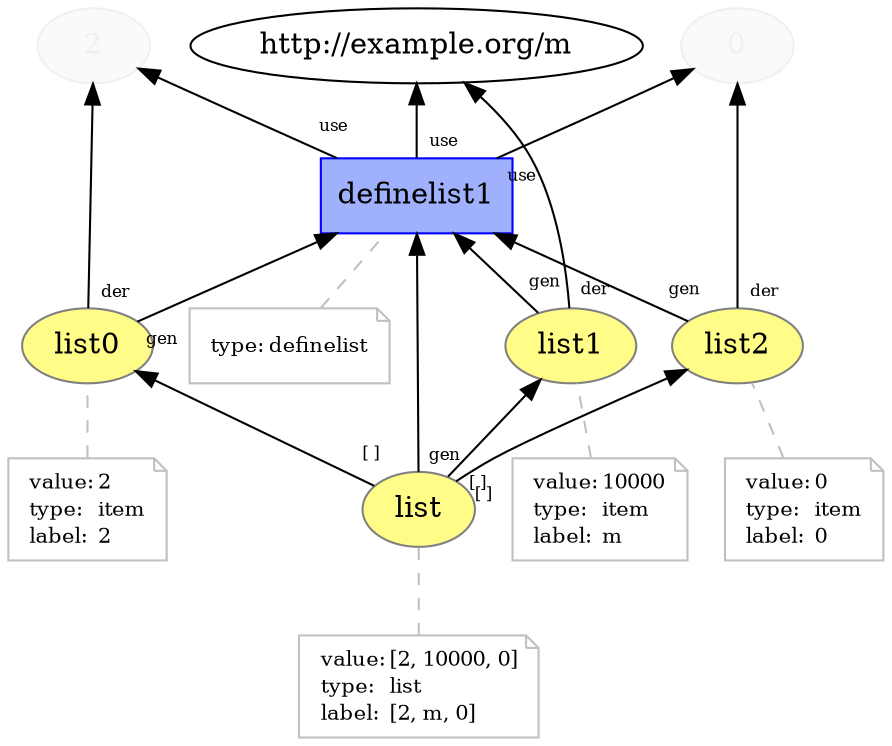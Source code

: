 digraph "PROV" { size="16,12"; rankdir="BT";
"http://example.org/2" [fillcolor="#FAFAFA",color="#F0F0F0",style="filled",fontcolor="#F0F0F0",label="2",URL="http://example.org/2"]
"http://example.org/0" [fillcolor="#FAFAFA",color="#F0F0F0",style="filled",fontcolor="#F0F0F0",label="0",URL="http://example.org/0"]
"http://example.org/list" [fillcolor="#FFFC87",color="#808080",style="filled",label="list",URL="http://example.org/list"]
"-attrs0" [color="gray",shape="note",fontsize="10",fontcolor="black",label=<<TABLE cellpadding="0" border="0">
	<TR>
	    <TD align="left">value:</TD>
	    <TD align="left">[2, 10000, 0]</TD>
	</TR>
	<TR>
	    <TD align="left">type:</TD>
	    <TD align="left">list</TD>
	</TR>
	<TR>
	    <TD align="left">label:</TD>
	    <TD align="left">[2, m, 0]</TD>
	</TR>
</TABLE>>]
"-attrs0" -> "http://example.org/list" [color="gray",style="dashed",arrowhead="none"]
"http://example.org/list0" [fillcolor="#FFFC87",color="#808080",style="filled",label="list0",URL="http://example.org/list0"]
"-attrs1" [color="gray",shape="note",fontsize="10",fontcolor="black",label=<<TABLE cellpadding="0" border="0">
	<TR>
	    <TD align="left">value:</TD>
	    <TD align="left">2</TD>
	</TR>
	<TR>
	    <TD align="left">type:</TD>
	    <TD align="left">item</TD>
	</TR>
	<TR>
	    <TD align="left">label:</TD>
	    <TD align="left">2</TD>
	</TR>
</TABLE>>]
"-attrs1" -> "http://example.org/list0" [color="gray",style="dashed",arrowhead="none"]
"http://example.org/list" -> "http://example.org/list0" [labelfontsize="8",labeldistance="1.5",labelangle="60.0",rotation="20",taillabel="[ ]"]
"http://example.org/list1" [fillcolor="#FFFC87",color="#808080",style="filled",label="list1",URL="http://example.org/list1"]
"-attrs2" [color="gray",shape="note",fontsize="10",fontcolor="black",label=<<TABLE cellpadding="0" border="0">
	<TR>
	    <TD align="left">value:</TD>
	    <TD align="left">10000</TD>
	</TR>
	<TR>
	    <TD align="left">type:</TD>
	    <TD align="left">item</TD>
	</TR>
	<TR>
	    <TD align="left">label:</TD>
	    <TD align="left">m</TD>
	</TR>
</TABLE>>]
"-attrs2" -> "http://example.org/list1" [color="gray",style="dashed",arrowhead="none"]
"http://example.org/list" -> "http://example.org/list1" [labelfontsize="8",labeldistance="1.5",labelangle="60.0",rotation="20",taillabel="[ ]"]
"http://example.org/list2" [fillcolor="#FFFC87",color="#808080",style="filled",label="list2",URL="http://example.org/list2"]
"-attrs3" [color="gray",shape="note",fontsize="10",fontcolor="black",label=<<TABLE cellpadding="0" border="0">
	<TR>
	    <TD align="left">value:</TD>
	    <TD align="left">0</TD>
	</TR>
	<TR>
	    <TD align="left">type:</TD>
	    <TD align="left">item</TD>
	</TR>
	<TR>
	    <TD align="left">label:</TD>
	    <TD align="left">0</TD>
	</TR>
</TABLE>>]
"-attrs3" -> "http://example.org/list2" [color="gray",style="dashed",arrowhead="none"]
"http://example.org/list" -> "http://example.org/list2" [labelfontsize="8",labeldistance="1.5",labelangle="60.0",rotation="20",taillabel="[ ]"]
"http://example.org/definelist1" [fillcolor="#9FB1FC",color="#0000FF",shape="polygon",sides="4",style="filled",label="definelist1",URL="http://example.org/definelist1"]
"-attrs4" [color="gray",shape="note",fontsize="10",fontcolor="black",label=<<TABLE cellpadding="0" border="0">
	<TR>
	    <TD align="left">type:</TD>
	    <TD align="left">definelist</TD>
	</TR>
</TABLE>>]
"-attrs4" -> "http://example.org/definelist1" [color="gray",style="dashed",arrowhead="none"]
"http://example.org/list0" -> "http://example.org/2" [labelfontsize="8",labeldistance="1.5",labelangle="60.0",rotation="20",taillabel="der"]
"http://example.org/list1" -> "http://example.org/m" [labelfontsize="8",labeldistance="1.5",labelangle="60.0",rotation="20",taillabel="der"]
"http://example.org/list2" -> "http://example.org/0" [labelfontsize="8",labeldistance="1.5",labelangle="60.0",rotation="20",taillabel="der"]
"http://example.org/list" -> "http://example.org/definelist1" [labelfontsize="8",labeldistance="1.5",labelangle="60.0",rotation="20",taillabel="gen"]
"http://example.org/definelist1" -> "http://example.org/m" [labelfontsize="8",labeldistance="1.5",labelangle="60.0",rotation="20",taillabel="use"]
"http://example.org/definelist1" -> "http://example.org/0" [labelfontsize="8",labeldistance="1.5",labelangle="60.0",rotation="20",taillabel="use"]
"http://example.org/definelist1" -> "http://example.org/2" [labelfontsize="8",labeldistance="1.5",labelangle="60.0",rotation="20",taillabel="use"]
"http://example.org/list0" -> "http://example.org/definelist1" [labelfontsize="8",labeldistance="1.5",labelangle="60.0",rotation="20",taillabel="gen"]
"http://example.org/list1" -> "http://example.org/definelist1" [labelfontsize="8",labeldistance="1.5",labelangle="60.0",rotation="20",taillabel="gen"]
"http://example.org/list2" -> "http://example.org/definelist1" [labelfontsize="8",labeldistance="1.5",labelangle="60.0",rotation="20",taillabel="gen"]
}